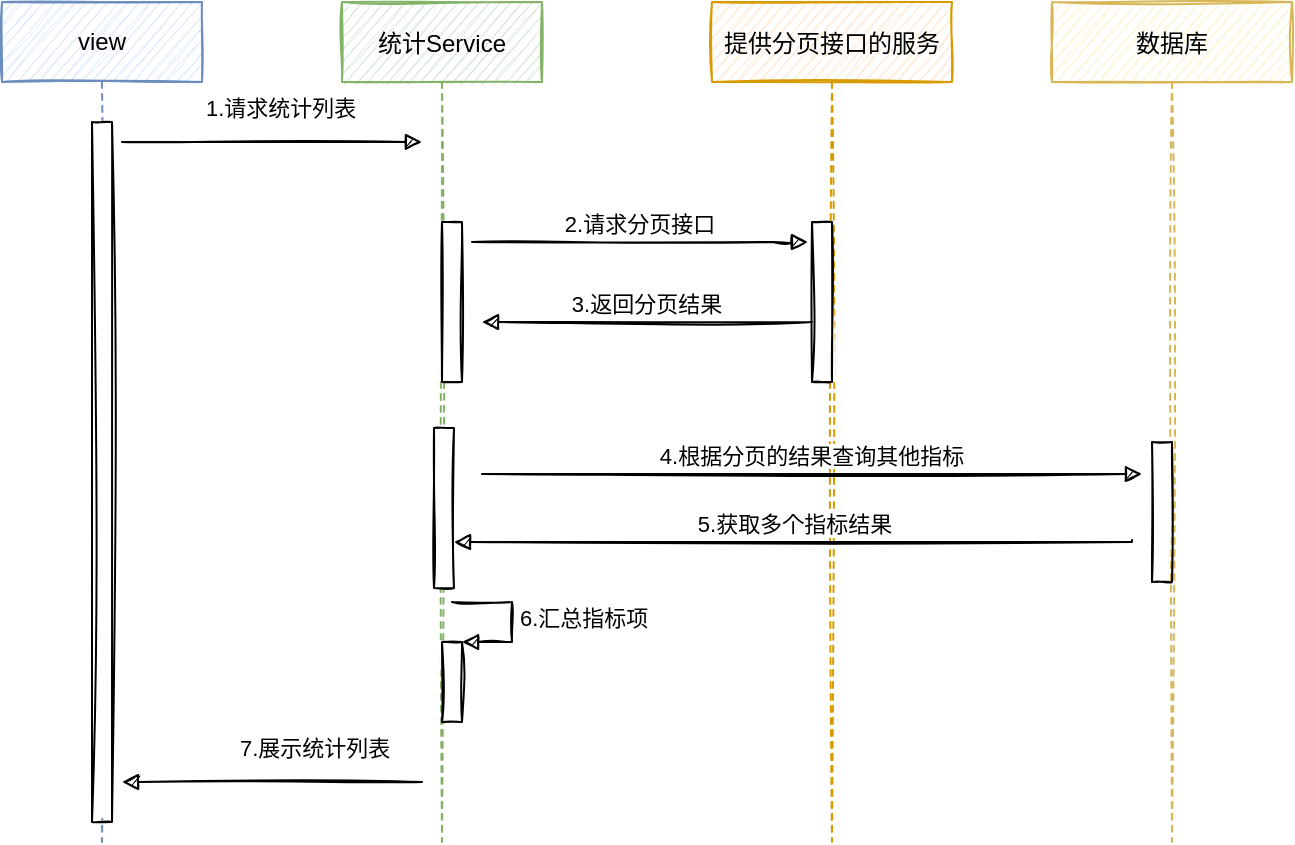 <mxfile version="14.6.10" type="github">
  <diagram id="kgpKYQtTHZ0yAKxKKP6v" name="Page-1">
    <mxGraphModel dx="868" dy="450" grid="1" gridSize="10" guides="1" tooltips="1" connect="1" arrows="1" fold="1" page="1" pageScale="1" pageWidth="850" pageHeight="1100" math="0" shadow="0">
      <root>
        <mxCell id="0" />
        <mxCell id="1" parent="0" />
        <mxCell id="3nuBFxr9cyL0pnOWT2aG-1" value="统计Service" style="shape=umlLifeline;perimeter=lifelinePerimeter;container=1;collapsible=0;recursiveResize=0;rounded=0;shadow=0;strokeWidth=1;sketch=1;fillColor=#d5e8d4;strokeColor=#82b366;" parent="1" vertex="1">
          <mxGeometry x="200" y="80" width="100" height="420" as="geometry" />
        </mxCell>
        <mxCell id="oa-x_957oaK8kpjsTBqi-7" value="" style="html=1;points=[];perimeter=orthogonalPerimeter;sketch=1;" vertex="1" parent="3nuBFxr9cyL0pnOWT2aG-1">
          <mxGeometry x="50" y="320" width="10" height="40" as="geometry" />
        </mxCell>
        <mxCell id="oa-x_957oaK8kpjsTBqi-8" value="&lt;span style=&quot;text-align: center&quot;&gt;6.汇总指标项&lt;/span&gt;" style="edgeStyle=orthogonalEdgeStyle;html=1;align=left;spacingLeft=2;endArrow=block;rounded=0;entryX=1;entryY=0;sketch=1;" edge="1" target="oa-x_957oaK8kpjsTBqi-7" parent="3nuBFxr9cyL0pnOWT2aG-1">
          <mxGeometry relative="1" as="geometry">
            <mxPoint x="55" y="300" as="sourcePoint" />
            <Array as="points">
              <mxPoint x="85" y="300" />
            </Array>
          </mxGeometry>
        </mxCell>
        <mxCell id="oa-x_957oaK8kpjsTBqi-10" value="" style="html=1;points=[];perimeter=orthogonalPerimeter;sketch=1;" vertex="1" parent="3nuBFxr9cyL0pnOWT2aG-1">
          <mxGeometry x="50" y="110" width="10" height="80" as="geometry" />
        </mxCell>
        <mxCell id="oa-x_957oaK8kpjsTBqi-15" value="" style="html=1;points=[];perimeter=orthogonalPerimeter;sketch=1;" vertex="1" parent="3nuBFxr9cyL0pnOWT2aG-1">
          <mxGeometry x="46" y="213" width="10" height="80" as="geometry" />
        </mxCell>
        <mxCell id="oa-x_957oaK8kpjsTBqi-16" value="7.展示统计列表" style="endArrow=block;endFill=1;html=1;edgeStyle=orthogonalEdgeStyle;align=left;verticalAlign=top;rounded=0;endSize=6;sketch=1;" edge="1" parent="3nuBFxr9cyL0pnOWT2aG-1">
          <mxGeometry x="0.246" y="-30" relative="1" as="geometry">
            <mxPoint x="40" y="390" as="sourcePoint" />
            <mxPoint x="-110" y="390" as="targetPoint" />
            <Array as="points">
              <mxPoint x="40" y="390" />
            </Array>
            <mxPoint as="offset" />
          </mxGeometry>
        </mxCell>
        <mxCell id="3nuBFxr9cyL0pnOWT2aG-5" value="提供分页接口的服务" style="shape=umlLifeline;perimeter=lifelinePerimeter;container=1;collapsible=0;recursiveResize=0;rounded=0;shadow=0;strokeWidth=1;sketch=1;fillColor=#ffe6cc;strokeColor=#d79b00;" parent="1" vertex="1">
          <mxGeometry x="385" y="80" width="120" height="420" as="geometry" />
        </mxCell>
        <mxCell id="3nuBFxr9cyL0pnOWT2aG-6" value="" style="points=[];perimeter=orthogonalPerimeter;rounded=0;shadow=0;strokeWidth=1;sketch=1;" parent="3nuBFxr9cyL0pnOWT2aG-5" vertex="1">
          <mxGeometry x="50" y="110" width="10" height="80" as="geometry" />
        </mxCell>
        <mxCell id="3nuBFxr9cyL0pnOWT2aG-8" value="2.请求分页接口" style="verticalAlign=bottom;endArrow=block;entryX=-0.2;entryY=0.125;shadow=0;strokeWidth=1;entryDx=0;entryDy=0;entryPerimeter=0;sketch=1;" parent="1" target="3nuBFxr9cyL0pnOWT2aG-6" edge="1">
          <mxGeometry relative="1" as="geometry">
            <mxPoint x="265" y="200" as="sourcePoint" />
            <Array as="points">
              <mxPoint x="425" y="200" />
            </Array>
          </mxGeometry>
        </mxCell>
        <mxCell id="3nuBFxr9cyL0pnOWT2aG-9" value="3.返回分页结果" style="verticalAlign=bottom;endArrow=block;entryX=1;entryY=0;shadow=0;strokeWidth=1;sketch=1;" parent="1" source="3nuBFxr9cyL0pnOWT2aG-6" edge="1">
          <mxGeometry relative="1" as="geometry">
            <mxPoint x="330" y="240" as="sourcePoint" />
            <mxPoint x="270" y="240" as="targetPoint" />
          </mxGeometry>
        </mxCell>
        <mxCell id="3nuBFxr9cyL0pnOWT2aG-10" value="4.根据分页的结果查询其他指标" style="verticalAlign=bottom;endArrow=block;endSize=6;exitX=1;exitY=0.95;shadow=0;strokeWidth=1;endFill=1;sketch=1;" parent="1" edge="1">
          <mxGeometry relative="1" as="geometry">
            <mxPoint x="600" y="316" as="targetPoint" />
            <mxPoint x="270" y="316" as="sourcePoint" />
          </mxGeometry>
        </mxCell>
        <mxCell id="oa-x_957oaK8kpjsTBqi-1" value="数据库" style="shape=umlLifeline;perimeter=lifelinePerimeter;container=1;collapsible=0;recursiveResize=0;rounded=0;shadow=0;strokeWidth=1;sketch=1;fillColor=#fff2cc;strokeColor=#d6b656;" vertex="1" parent="1">
          <mxGeometry x="555" y="80" width="120" height="420" as="geometry" />
        </mxCell>
        <mxCell id="oa-x_957oaK8kpjsTBqi-2" value="" style="points=[];perimeter=orthogonalPerimeter;rounded=0;shadow=0;strokeWidth=1;sketch=1;" vertex="1" parent="oa-x_957oaK8kpjsTBqi-1">
          <mxGeometry x="50" y="220" width="10" height="70" as="geometry" />
        </mxCell>
        <mxCell id="oa-x_957oaK8kpjsTBqi-9" value="5.获取多个指标结果" style="html=1;verticalAlign=bottom;endArrow=block;endSize=6;rounded=0;edgeStyle=orthogonalEdgeStyle;entryX=0.51;entryY=0.55;entryDx=0;entryDy=0;entryPerimeter=0;endFill=1;sketch=1;" edge="1" parent="1">
          <mxGeometry relative="1" as="geometry">
            <mxPoint x="595" y="349" as="sourcePoint" />
            <mxPoint x="256" y="350" as="targetPoint" />
            <Array as="points">
              <mxPoint x="595" y="350" />
            </Array>
          </mxGeometry>
        </mxCell>
        <mxCell id="oa-x_957oaK8kpjsTBqi-11" value="view" style="shape=umlLifeline;perimeter=lifelinePerimeter;whiteSpace=wrap;html=1;container=1;collapsible=0;recursiveResize=0;outlineConnect=0;sketch=1;fillColor=#dae8fc;strokeColor=#6c8ebf;" vertex="1" parent="1">
          <mxGeometry x="30" y="80" width="100" height="420" as="geometry" />
        </mxCell>
        <mxCell id="oa-x_957oaK8kpjsTBqi-12" value="" style="html=1;points=[];perimeter=orthogonalPerimeter;sketch=1;" vertex="1" parent="oa-x_957oaK8kpjsTBqi-11">
          <mxGeometry x="45" y="60" width="10" height="350" as="geometry" />
        </mxCell>
        <mxCell id="oa-x_957oaK8kpjsTBqi-13" value="1.请求统计列表" style="endArrow=block;endFill=1;html=1;edgeStyle=orthogonalEdgeStyle;align=left;verticalAlign=top;rounded=0;endSize=6;sketch=1;" edge="1" parent="oa-x_957oaK8kpjsTBqi-11">
          <mxGeometry x="-0.467" y="30" relative="1" as="geometry">
            <mxPoint x="60" y="70" as="sourcePoint" />
            <mxPoint x="210" y="70" as="targetPoint" />
            <mxPoint as="offset" />
          </mxGeometry>
        </mxCell>
      </root>
    </mxGraphModel>
  </diagram>
</mxfile>
